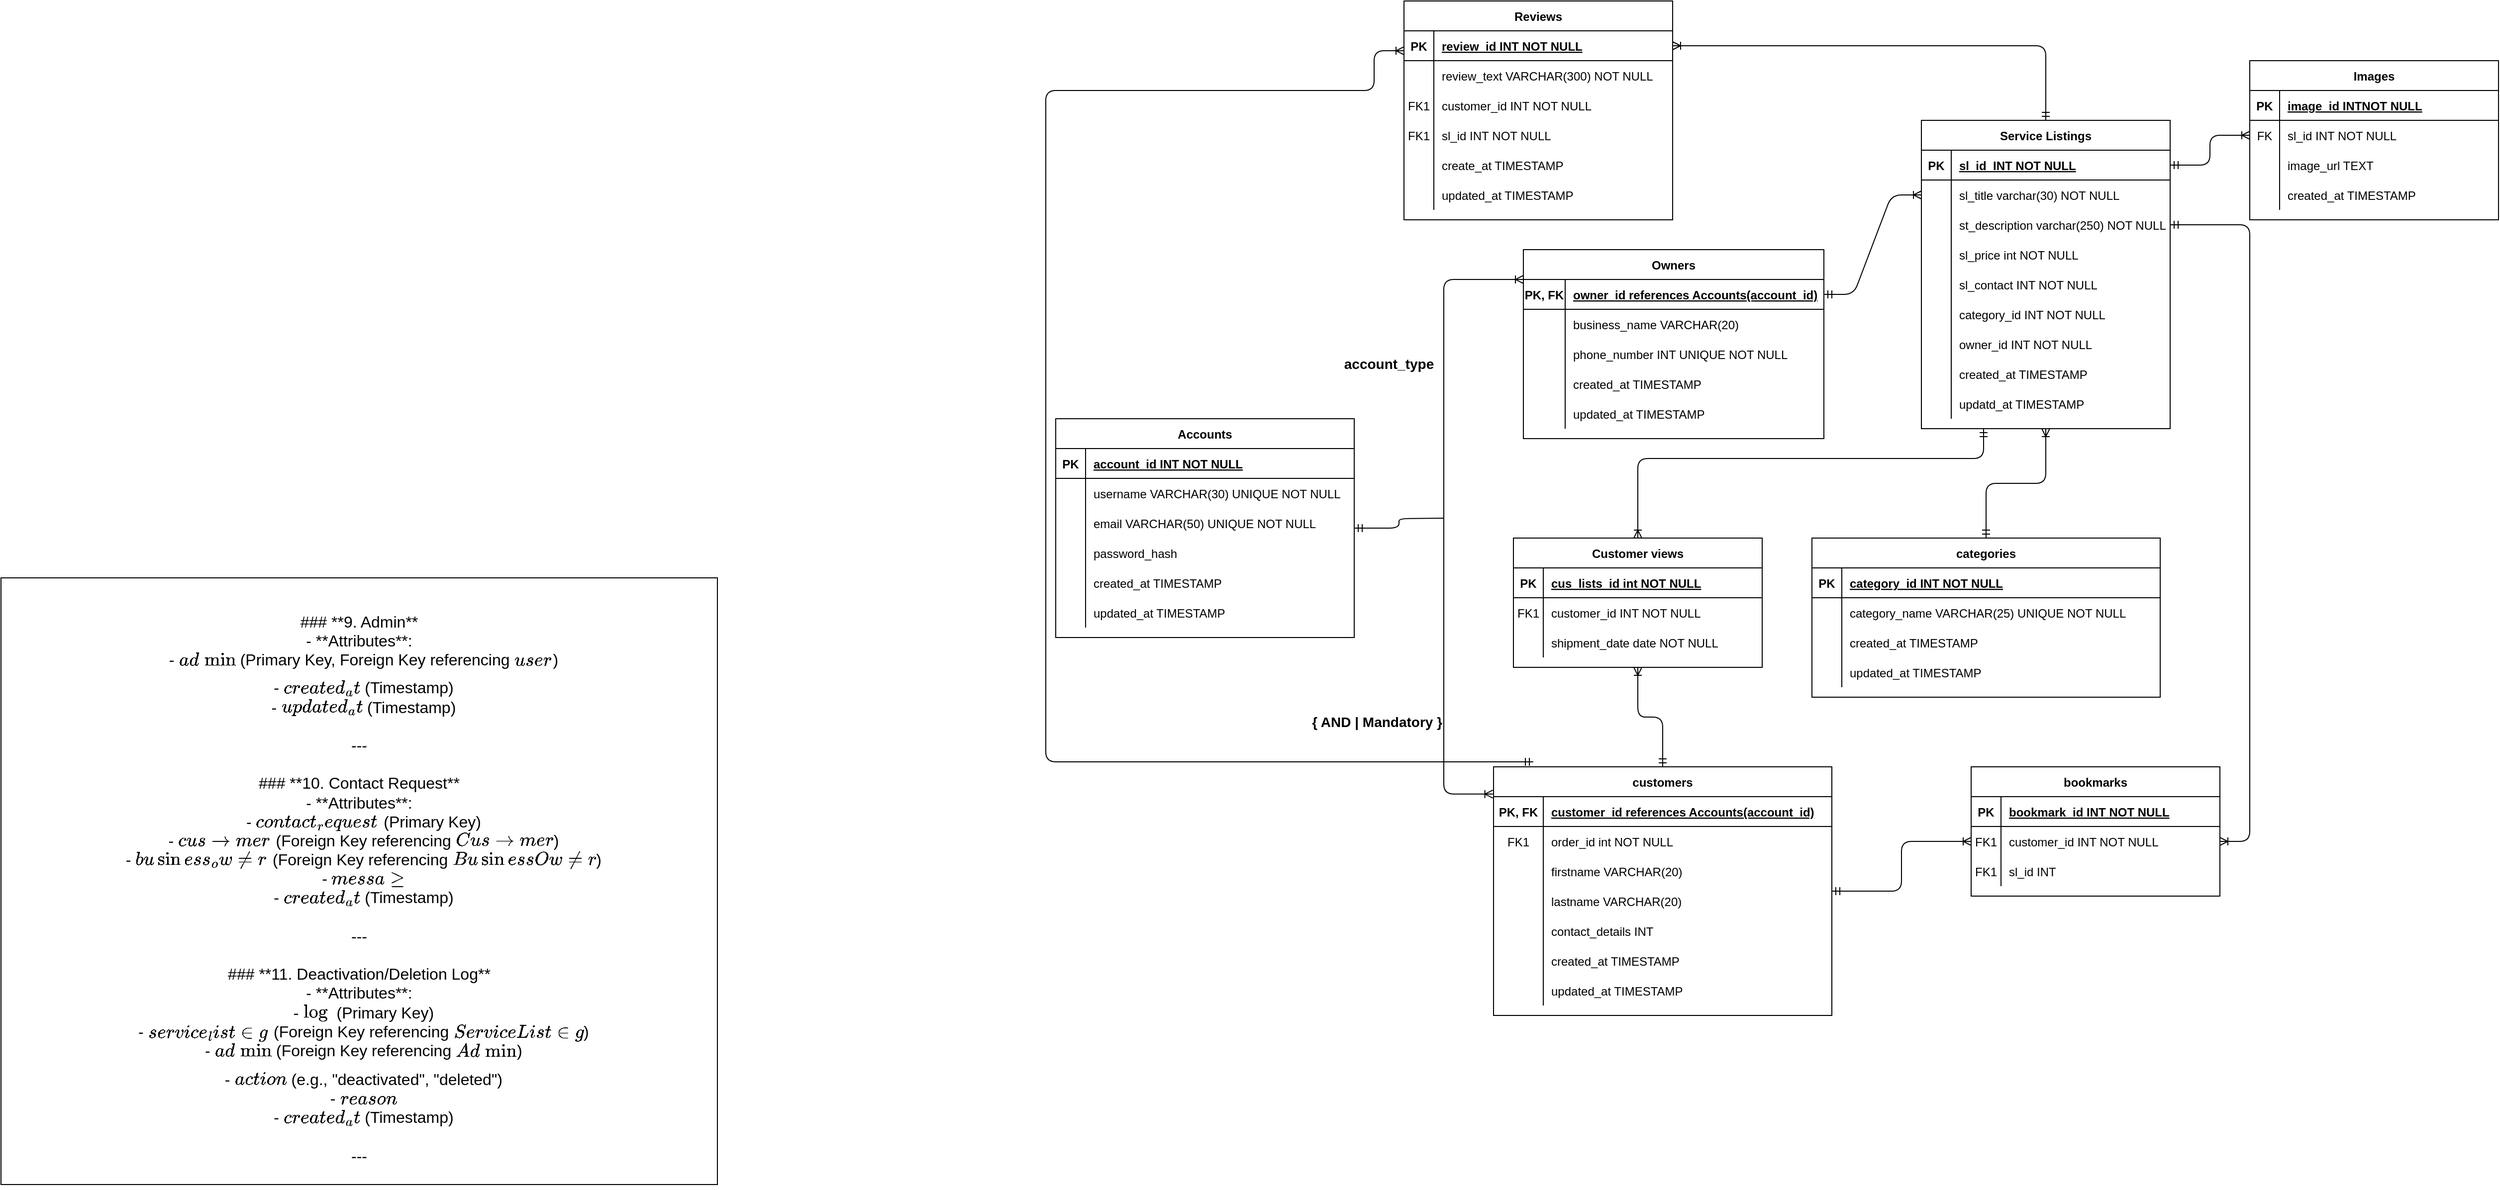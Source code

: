 <mxfile version="26.0.11">
  <diagram id="R2lEEEUBdFMjLlhIrx00" name="Page-1">
    <mxGraphModel dx="4698" dy="1342" grid="1" gridSize="10" guides="1" tooltips="1" connect="1" arrows="1" fold="1" page="1" pageScale="1" pageWidth="1654" pageHeight="1169" math="0" shadow="0" extFonts="Permanent Marker^https://fonts.googleapis.com/css?family=Permanent+Marker">
      <root>
        <mxCell id="0" />
        <mxCell id="1" parent="0" />
        <mxCell id="C-vyLk0tnHw3VtMMgP7b-1" value="" style="edgeStyle=entityRelationEdgeStyle;endArrow=ERoneToMany;startArrow=ERmandOne;endFill=0;startFill=0;" parent="1" source="C-vyLk0tnHw3VtMMgP7b-24" target="C-vyLk0tnHw3VtMMgP7b-6" edge="1">
          <mxGeometry width="100" height="100" relative="1" as="geometry">
            <mxPoint x="890" y="970" as="sourcePoint" />
            <mxPoint x="990" y="870" as="targetPoint" />
          </mxGeometry>
        </mxCell>
        <mxCell id="C-vyLk0tnHw3VtMMgP7b-12" value="" style="edgeStyle=entityRelationEdgeStyle;endArrow=ERoneToMany;startArrow=ERmandOne;endFill=0;startFill=0;exitX=1;exitY=0.5;exitDx=0;exitDy=0;" parent="1" source="C-vyLk0tnHw3VtMMgP7b-9" target="C-vyLk0tnHw3VtMMgP7b-17" edge="1">
          <mxGeometry width="100" height="100" relative="1" as="geometry">
            <mxPoint x="950" y="430" as="sourcePoint" />
            <mxPoint x="1010" y="455" as="targetPoint" />
            <Array as="points">
              <mxPoint x="1300" y="570" />
            </Array>
          </mxGeometry>
        </mxCell>
        <mxCell id="C-vyLk0tnHw3VtMMgP7b-2" value="Service Listings" style="shape=table;startSize=30;container=1;collapsible=1;childLayout=tableLayout;fixedRows=1;rowLines=0;fontStyle=1;align=center;resizeLast=1;" parent="1" vertex="1">
          <mxGeometry x="1000" y="200" width="250" height="310" as="geometry" />
        </mxCell>
        <mxCell id="C-vyLk0tnHw3VtMMgP7b-3" value="" style="shape=partialRectangle;collapsible=0;dropTarget=0;pointerEvents=0;fillColor=none;points=[[0,0.5],[1,0.5]];portConstraint=eastwest;top=0;left=0;right=0;bottom=1;" parent="C-vyLk0tnHw3VtMMgP7b-2" vertex="1">
          <mxGeometry y="30" width="250" height="30" as="geometry" />
        </mxCell>
        <mxCell id="C-vyLk0tnHw3VtMMgP7b-4" value="PK" style="shape=partialRectangle;overflow=hidden;connectable=0;fillColor=none;top=0;left=0;bottom=0;right=0;fontStyle=1;" parent="C-vyLk0tnHw3VtMMgP7b-3" vertex="1">
          <mxGeometry width="30" height="30" as="geometry">
            <mxRectangle width="30" height="30" as="alternateBounds" />
          </mxGeometry>
        </mxCell>
        <mxCell id="C-vyLk0tnHw3VtMMgP7b-5" value="sl_id  INT NOT NULL" style="shape=partialRectangle;overflow=hidden;connectable=0;fillColor=none;top=0;left=0;bottom=0;right=0;align=left;spacingLeft=6;fontStyle=5;" parent="C-vyLk0tnHw3VtMMgP7b-3" vertex="1">
          <mxGeometry x="30" width="220" height="30" as="geometry">
            <mxRectangle width="220" height="30" as="alternateBounds" />
          </mxGeometry>
        </mxCell>
        <mxCell id="C-vyLk0tnHw3VtMMgP7b-6" value="" style="shape=partialRectangle;collapsible=0;dropTarget=0;pointerEvents=0;fillColor=none;points=[[0,0.5],[1,0.5]];portConstraint=eastwest;top=0;left=0;right=0;bottom=0;" parent="C-vyLk0tnHw3VtMMgP7b-2" vertex="1">
          <mxGeometry y="60" width="250" height="30" as="geometry" />
        </mxCell>
        <mxCell id="C-vyLk0tnHw3VtMMgP7b-7" value="" style="shape=partialRectangle;overflow=hidden;connectable=0;fillColor=none;top=0;left=0;bottom=0;right=0;" parent="C-vyLk0tnHw3VtMMgP7b-6" vertex="1">
          <mxGeometry width="30" height="30" as="geometry">
            <mxRectangle width="30" height="30" as="alternateBounds" />
          </mxGeometry>
        </mxCell>
        <mxCell id="C-vyLk0tnHw3VtMMgP7b-8" value="sl_title varchar(30) NOT NULL" style="shape=partialRectangle;overflow=hidden;connectable=0;fillColor=none;top=0;left=0;bottom=0;right=0;align=left;spacingLeft=6;" parent="C-vyLk0tnHw3VtMMgP7b-6" vertex="1">
          <mxGeometry x="30" width="220" height="30" as="geometry">
            <mxRectangle width="220" height="30" as="alternateBounds" />
          </mxGeometry>
        </mxCell>
        <mxCell id="C-vyLk0tnHw3VtMMgP7b-9" value="" style="shape=partialRectangle;collapsible=0;dropTarget=0;pointerEvents=0;fillColor=none;points=[[0,0.5],[1,0.5]];portConstraint=eastwest;top=0;left=0;right=0;bottom=0;" parent="C-vyLk0tnHw3VtMMgP7b-2" vertex="1">
          <mxGeometry y="90" width="250" height="30" as="geometry" />
        </mxCell>
        <mxCell id="C-vyLk0tnHw3VtMMgP7b-10" value="" style="shape=partialRectangle;overflow=hidden;connectable=0;fillColor=none;top=0;left=0;bottom=0;right=0;" parent="C-vyLk0tnHw3VtMMgP7b-9" vertex="1">
          <mxGeometry width="30" height="30" as="geometry">
            <mxRectangle width="30" height="30" as="alternateBounds" />
          </mxGeometry>
        </mxCell>
        <mxCell id="C-vyLk0tnHw3VtMMgP7b-11" value="st_description varchar(250) NOT NULL" style="shape=partialRectangle;overflow=hidden;connectable=0;fillColor=none;top=0;left=0;bottom=0;right=0;align=left;spacingLeft=6;" parent="C-vyLk0tnHw3VtMMgP7b-9" vertex="1">
          <mxGeometry x="30" width="220" height="30" as="geometry">
            <mxRectangle width="220" height="30" as="alternateBounds" />
          </mxGeometry>
        </mxCell>
        <mxCell id="cY6JAFFh1OZwtQ5xmNDI-59" value="" style="shape=partialRectangle;collapsible=0;dropTarget=0;pointerEvents=0;fillColor=none;points=[[0,0.5],[1,0.5]];portConstraint=eastwest;top=0;left=0;right=0;bottom=0;" parent="C-vyLk0tnHw3VtMMgP7b-2" vertex="1">
          <mxGeometry y="120" width="250" height="30" as="geometry" />
        </mxCell>
        <mxCell id="cY6JAFFh1OZwtQ5xmNDI-60" value="" style="shape=partialRectangle;overflow=hidden;connectable=0;fillColor=none;top=0;left=0;bottom=0;right=0;" parent="cY6JAFFh1OZwtQ5xmNDI-59" vertex="1">
          <mxGeometry width="30" height="30" as="geometry">
            <mxRectangle width="30" height="30" as="alternateBounds" />
          </mxGeometry>
        </mxCell>
        <mxCell id="cY6JAFFh1OZwtQ5xmNDI-61" value="sl_price int NOT NULL" style="shape=partialRectangle;overflow=hidden;connectable=0;fillColor=none;top=0;left=0;bottom=0;right=0;align=left;spacingLeft=6;" parent="cY6JAFFh1OZwtQ5xmNDI-59" vertex="1">
          <mxGeometry x="30" width="220" height="30" as="geometry">
            <mxRectangle width="220" height="30" as="alternateBounds" />
          </mxGeometry>
        </mxCell>
        <mxCell id="cY6JAFFh1OZwtQ5xmNDI-62" value="" style="shape=partialRectangle;collapsible=0;dropTarget=0;pointerEvents=0;fillColor=none;points=[[0,0.5],[1,0.5]];portConstraint=eastwest;top=0;left=0;right=0;bottom=0;" parent="C-vyLk0tnHw3VtMMgP7b-2" vertex="1">
          <mxGeometry y="150" width="250" height="30" as="geometry" />
        </mxCell>
        <mxCell id="cY6JAFFh1OZwtQ5xmNDI-63" value="" style="shape=partialRectangle;overflow=hidden;connectable=0;fillColor=none;top=0;left=0;bottom=0;right=0;" parent="cY6JAFFh1OZwtQ5xmNDI-62" vertex="1">
          <mxGeometry width="30" height="30" as="geometry">
            <mxRectangle width="30" height="30" as="alternateBounds" />
          </mxGeometry>
        </mxCell>
        <mxCell id="cY6JAFFh1OZwtQ5xmNDI-64" value="sl_contact INT NOT NULL" style="shape=partialRectangle;overflow=hidden;connectable=0;fillColor=none;top=0;left=0;bottom=0;right=0;align=left;spacingLeft=6;" parent="cY6JAFFh1OZwtQ5xmNDI-62" vertex="1">
          <mxGeometry x="30" width="220" height="30" as="geometry">
            <mxRectangle width="220" height="30" as="alternateBounds" />
          </mxGeometry>
        </mxCell>
        <mxCell id="cY6JAFFh1OZwtQ5xmNDI-65" value="" style="shape=partialRectangle;collapsible=0;dropTarget=0;pointerEvents=0;fillColor=none;points=[[0,0.5],[1,0.5]];portConstraint=eastwest;top=0;left=0;right=0;bottom=0;" parent="C-vyLk0tnHw3VtMMgP7b-2" vertex="1">
          <mxGeometry y="180" width="250" height="30" as="geometry" />
        </mxCell>
        <mxCell id="cY6JAFFh1OZwtQ5xmNDI-66" value="" style="shape=partialRectangle;overflow=hidden;connectable=0;fillColor=none;top=0;left=0;bottom=0;right=0;" parent="cY6JAFFh1OZwtQ5xmNDI-65" vertex="1">
          <mxGeometry width="30" height="30" as="geometry">
            <mxRectangle width="30" height="30" as="alternateBounds" />
          </mxGeometry>
        </mxCell>
        <mxCell id="cY6JAFFh1OZwtQ5xmNDI-67" value="category_id INT NOT NULL" style="shape=partialRectangle;overflow=hidden;connectable=0;fillColor=none;top=0;left=0;bottom=0;right=0;align=left;spacingLeft=6;" parent="cY6JAFFh1OZwtQ5xmNDI-65" vertex="1">
          <mxGeometry x="30" width="220" height="30" as="geometry">
            <mxRectangle width="220" height="30" as="alternateBounds" />
          </mxGeometry>
        </mxCell>
        <mxCell id="cY6JAFFh1OZwtQ5xmNDI-68" value="" style="shape=partialRectangle;collapsible=0;dropTarget=0;pointerEvents=0;fillColor=none;points=[[0,0.5],[1,0.5]];portConstraint=eastwest;top=0;left=0;right=0;bottom=0;" parent="C-vyLk0tnHw3VtMMgP7b-2" vertex="1">
          <mxGeometry y="210" width="250" height="30" as="geometry" />
        </mxCell>
        <mxCell id="cY6JAFFh1OZwtQ5xmNDI-69" value="" style="shape=partialRectangle;overflow=hidden;connectable=0;fillColor=none;top=0;left=0;bottom=0;right=0;" parent="cY6JAFFh1OZwtQ5xmNDI-68" vertex="1">
          <mxGeometry width="30" height="30" as="geometry">
            <mxRectangle width="30" height="30" as="alternateBounds" />
          </mxGeometry>
        </mxCell>
        <mxCell id="cY6JAFFh1OZwtQ5xmNDI-70" value="owner_id INT NOT NULL" style="shape=partialRectangle;overflow=hidden;connectable=0;fillColor=none;top=0;left=0;bottom=0;right=0;align=left;spacingLeft=6;" parent="cY6JAFFh1OZwtQ5xmNDI-68" vertex="1">
          <mxGeometry x="30" width="220" height="30" as="geometry">
            <mxRectangle width="220" height="30" as="alternateBounds" />
          </mxGeometry>
        </mxCell>
        <mxCell id="o1EKWmk3l3yBnLYsh1ED-29" value="" style="shape=partialRectangle;collapsible=0;dropTarget=0;pointerEvents=0;fillColor=none;points=[[0,0.5],[1,0.5]];portConstraint=eastwest;top=0;left=0;right=0;bottom=0;" vertex="1" parent="C-vyLk0tnHw3VtMMgP7b-2">
          <mxGeometry y="240" width="250" height="30" as="geometry" />
        </mxCell>
        <mxCell id="o1EKWmk3l3yBnLYsh1ED-30" value="" style="shape=partialRectangle;overflow=hidden;connectable=0;fillColor=none;top=0;left=0;bottom=0;right=0;" vertex="1" parent="o1EKWmk3l3yBnLYsh1ED-29">
          <mxGeometry width="30" height="30" as="geometry">
            <mxRectangle width="30" height="30" as="alternateBounds" />
          </mxGeometry>
        </mxCell>
        <mxCell id="o1EKWmk3l3yBnLYsh1ED-31" value="created_at TIMESTAMP" style="shape=partialRectangle;overflow=hidden;connectable=0;fillColor=none;top=0;left=0;bottom=0;right=0;align=left;spacingLeft=6;" vertex="1" parent="o1EKWmk3l3yBnLYsh1ED-29">
          <mxGeometry x="30" width="220" height="30" as="geometry">
            <mxRectangle width="220" height="30" as="alternateBounds" />
          </mxGeometry>
        </mxCell>
        <mxCell id="o1EKWmk3l3yBnLYsh1ED-32" value="" style="shape=partialRectangle;collapsible=0;dropTarget=0;pointerEvents=0;fillColor=none;points=[[0,0.5],[1,0.5]];portConstraint=eastwest;top=0;left=0;right=0;bottom=0;" vertex="1" parent="C-vyLk0tnHw3VtMMgP7b-2">
          <mxGeometry y="270" width="250" height="30" as="geometry" />
        </mxCell>
        <mxCell id="o1EKWmk3l3yBnLYsh1ED-33" value="" style="shape=partialRectangle;overflow=hidden;connectable=0;fillColor=none;top=0;left=0;bottom=0;right=0;" vertex="1" parent="o1EKWmk3l3yBnLYsh1ED-32">
          <mxGeometry width="30" height="30" as="geometry">
            <mxRectangle width="30" height="30" as="alternateBounds" />
          </mxGeometry>
        </mxCell>
        <mxCell id="o1EKWmk3l3yBnLYsh1ED-34" value="updatd_at TIMESTAMP" style="shape=partialRectangle;overflow=hidden;connectable=0;fillColor=none;top=0;left=0;bottom=0;right=0;align=left;spacingLeft=6;" vertex="1" parent="o1EKWmk3l3yBnLYsh1ED-32">
          <mxGeometry x="30" width="220" height="30" as="geometry">
            <mxRectangle width="220" height="30" as="alternateBounds" />
          </mxGeometry>
        </mxCell>
        <mxCell id="C-vyLk0tnHw3VtMMgP7b-13" value="bookmarks" style="shape=table;startSize=30;container=1;collapsible=1;childLayout=tableLayout;fixedRows=1;rowLines=0;fontStyle=1;align=center;resizeLast=1;" parent="1" vertex="1">
          <mxGeometry x="1050" y="850" width="250" height="130" as="geometry" />
        </mxCell>
        <mxCell id="C-vyLk0tnHw3VtMMgP7b-14" value="" style="shape=partialRectangle;collapsible=0;dropTarget=0;pointerEvents=0;fillColor=none;points=[[0,0.5],[1,0.5]];portConstraint=eastwest;top=0;left=0;right=0;bottom=1;" parent="C-vyLk0tnHw3VtMMgP7b-13" vertex="1">
          <mxGeometry y="30" width="250" height="30" as="geometry" />
        </mxCell>
        <mxCell id="C-vyLk0tnHw3VtMMgP7b-15" value="PK" style="shape=partialRectangle;overflow=hidden;connectable=0;fillColor=none;top=0;left=0;bottom=0;right=0;fontStyle=1;" parent="C-vyLk0tnHw3VtMMgP7b-14" vertex="1">
          <mxGeometry width="30" height="30" as="geometry">
            <mxRectangle width="30" height="30" as="alternateBounds" />
          </mxGeometry>
        </mxCell>
        <mxCell id="C-vyLk0tnHw3VtMMgP7b-16" value="bookmark_id INT NOT NULL" style="shape=partialRectangle;overflow=hidden;connectable=0;fillColor=none;top=0;left=0;bottom=0;right=0;align=left;spacingLeft=6;fontStyle=5;" parent="C-vyLk0tnHw3VtMMgP7b-14" vertex="1">
          <mxGeometry x="30" width="220" height="30" as="geometry">
            <mxRectangle width="220" height="30" as="alternateBounds" />
          </mxGeometry>
        </mxCell>
        <mxCell id="C-vyLk0tnHw3VtMMgP7b-17" value="" style="shape=partialRectangle;collapsible=0;dropTarget=0;pointerEvents=0;fillColor=none;points=[[0,0.5],[1,0.5]];portConstraint=eastwest;top=0;left=0;right=0;bottom=0;" parent="C-vyLk0tnHw3VtMMgP7b-13" vertex="1">
          <mxGeometry y="60" width="250" height="30" as="geometry" />
        </mxCell>
        <mxCell id="C-vyLk0tnHw3VtMMgP7b-18" value="FK1" style="shape=partialRectangle;overflow=hidden;connectable=0;fillColor=none;top=0;left=0;bottom=0;right=0;" parent="C-vyLk0tnHw3VtMMgP7b-17" vertex="1">
          <mxGeometry width="30" height="30" as="geometry">
            <mxRectangle width="30" height="30" as="alternateBounds" />
          </mxGeometry>
        </mxCell>
        <mxCell id="C-vyLk0tnHw3VtMMgP7b-19" value="customer_id INT NOT NULL" style="shape=partialRectangle;overflow=hidden;connectable=0;fillColor=none;top=0;left=0;bottom=0;right=0;align=left;spacingLeft=6;" parent="C-vyLk0tnHw3VtMMgP7b-17" vertex="1">
          <mxGeometry x="30" width="220" height="30" as="geometry">
            <mxRectangle width="220" height="30" as="alternateBounds" />
          </mxGeometry>
        </mxCell>
        <mxCell id="o1EKWmk3l3yBnLYsh1ED-65" value="" style="shape=partialRectangle;collapsible=0;dropTarget=0;pointerEvents=0;fillColor=none;points=[[0,0.5],[1,0.5]];portConstraint=eastwest;top=0;left=0;right=0;bottom=0;" vertex="1" parent="C-vyLk0tnHw3VtMMgP7b-13">
          <mxGeometry y="90" width="250" height="30" as="geometry" />
        </mxCell>
        <mxCell id="o1EKWmk3l3yBnLYsh1ED-66" value="FK1" style="shape=partialRectangle;overflow=hidden;connectable=0;fillColor=none;top=0;left=0;bottom=0;right=0;" vertex="1" parent="o1EKWmk3l3yBnLYsh1ED-65">
          <mxGeometry width="30" height="30" as="geometry">
            <mxRectangle width="30" height="30" as="alternateBounds" />
          </mxGeometry>
        </mxCell>
        <mxCell id="o1EKWmk3l3yBnLYsh1ED-67" value="sl_id INT " style="shape=partialRectangle;overflow=hidden;connectable=0;fillColor=none;top=0;left=0;bottom=0;right=0;align=left;spacingLeft=6;" vertex="1" parent="o1EKWmk3l3yBnLYsh1ED-65">
          <mxGeometry x="30" width="220" height="30" as="geometry">
            <mxRectangle width="220" height="30" as="alternateBounds" />
          </mxGeometry>
        </mxCell>
        <mxCell id="C-vyLk0tnHw3VtMMgP7b-23" value="Owners" style="shape=table;startSize=30;container=1;collapsible=1;childLayout=tableLayout;fixedRows=1;rowLines=0;fontStyle=1;align=center;resizeLast=1;" parent="1" vertex="1">
          <mxGeometry x="600" y="330" width="302" height="190" as="geometry" />
        </mxCell>
        <mxCell id="C-vyLk0tnHw3VtMMgP7b-24" value="" style="shape=partialRectangle;collapsible=0;dropTarget=0;pointerEvents=0;fillColor=none;points=[[0,0.5],[1,0.5]];portConstraint=eastwest;top=0;left=0;right=0;bottom=1;" parent="C-vyLk0tnHw3VtMMgP7b-23" vertex="1">
          <mxGeometry y="30" width="302" height="30" as="geometry" />
        </mxCell>
        <mxCell id="C-vyLk0tnHw3VtMMgP7b-25" value="PK, FK" style="shape=partialRectangle;overflow=hidden;connectable=0;fillColor=none;top=0;left=0;bottom=0;right=0;fontStyle=1;" parent="C-vyLk0tnHw3VtMMgP7b-24" vertex="1">
          <mxGeometry width="42" height="30" as="geometry">
            <mxRectangle width="42" height="30" as="alternateBounds" />
          </mxGeometry>
        </mxCell>
        <mxCell id="C-vyLk0tnHw3VtMMgP7b-26" value="owner_id references Accounts(account_id)" style="shape=partialRectangle;overflow=hidden;connectable=0;fillColor=none;top=0;left=0;bottom=0;right=0;align=left;spacingLeft=6;fontStyle=5;" parent="C-vyLk0tnHw3VtMMgP7b-24" vertex="1">
          <mxGeometry x="42" width="260" height="30" as="geometry">
            <mxRectangle width="260" height="30" as="alternateBounds" />
          </mxGeometry>
        </mxCell>
        <mxCell id="o1EKWmk3l3yBnLYsh1ED-6" value="" style="shape=partialRectangle;collapsible=0;dropTarget=0;pointerEvents=0;fillColor=none;points=[[0,0.5],[1,0.5]];portConstraint=eastwest;top=0;left=0;right=0;bottom=0;" vertex="1" parent="C-vyLk0tnHw3VtMMgP7b-23">
          <mxGeometry y="60" width="302" height="30" as="geometry" />
        </mxCell>
        <mxCell id="o1EKWmk3l3yBnLYsh1ED-7" value="" style="shape=partialRectangle;overflow=hidden;connectable=0;fillColor=none;top=0;left=0;bottom=0;right=0;" vertex="1" parent="o1EKWmk3l3yBnLYsh1ED-6">
          <mxGeometry width="42" height="30" as="geometry">
            <mxRectangle width="42" height="30" as="alternateBounds" />
          </mxGeometry>
        </mxCell>
        <mxCell id="o1EKWmk3l3yBnLYsh1ED-8" value="business_name VARCHAR(20)" style="shape=partialRectangle;overflow=hidden;connectable=0;fillColor=none;top=0;left=0;bottom=0;right=0;align=left;spacingLeft=6;" vertex="1" parent="o1EKWmk3l3yBnLYsh1ED-6">
          <mxGeometry x="42" width="260" height="30" as="geometry">
            <mxRectangle width="260" height="30" as="alternateBounds" />
          </mxGeometry>
        </mxCell>
        <mxCell id="o1EKWmk3l3yBnLYsh1ED-9" value="" style="shape=partialRectangle;collapsible=0;dropTarget=0;pointerEvents=0;fillColor=none;points=[[0,0.5],[1,0.5]];portConstraint=eastwest;top=0;left=0;right=0;bottom=0;" vertex="1" parent="C-vyLk0tnHw3VtMMgP7b-23">
          <mxGeometry y="90" width="302" height="30" as="geometry" />
        </mxCell>
        <mxCell id="o1EKWmk3l3yBnLYsh1ED-10" value="" style="shape=partialRectangle;overflow=hidden;connectable=0;fillColor=none;top=0;left=0;bottom=0;right=0;" vertex="1" parent="o1EKWmk3l3yBnLYsh1ED-9">
          <mxGeometry width="42" height="30" as="geometry">
            <mxRectangle width="42" height="30" as="alternateBounds" />
          </mxGeometry>
        </mxCell>
        <mxCell id="o1EKWmk3l3yBnLYsh1ED-11" value="phone_number INT UNIQUE NOT NULL " style="shape=partialRectangle;overflow=hidden;connectable=0;fillColor=none;top=0;left=0;bottom=0;right=0;align=left;spacingLeft=6;" vertex="1" parent="o1EKWmk3l3yBnLYsh1ED-9">
          <mxGeometry x="42" width="260" height="30" as="geometry">
            <mxRectangle width="260" height="30" as="alternateBounds" />
          </mxGeometry>
        </mxCell>
        <mxCell id="o1EKWmk3l3yBnLYsh1ED-23" value="" style="shape=partialRectangle;collapsible=0;dropTarget=0;pointerEvents=0;fillColor=none;points=[[0,0.5],[1,0.5]];portConstraint=eastwest;top=0;left=0;right=0;bottom=0;" vertex="1" parent="C-vyLk0tnHw3VtMMgP7b-23">
          <mxGeometry y="120" width="302" height="30" as="geometry" />
        </mxCell>
        <mxCell id="o1EKWmk3l3yBnLYsh1ED-24" value="" style="shape=partialRectangle;overflow=hidden;connectable=0;fillColor=none;top=0;left=0;bottom=0;right=0;" vertex="1" parent="o1EKWmk3l3yBnLYsh1ED-23">
          <mxGeometry width="42" height="30" as="geometry">
            <mxRectangle width="42" height="30" as="alternateBounds" />
          </mxGeometry>
        </mxCell>
        <mxCell id="o1EKWmk3l3yBnLYsh1ED-25" value="created_at TIMESTAMP" style="shape=partialRectangle;overflow=hidden;connectable=0;fillColor=none;top=0;left=0;bottom=0;right=0;align=left;spacingLeft=6;" vertex="1" parent="o1EKWmk3l3yBnLYsh1ED-23">
          <mxGeometry x="42" width="260" height="30" as="geometry">
            <mxRectangle width="260" height="30" as="alternateBounds" />
          </mxGeometry>
        </mxCell>
        <mxCell id="o1EKWmk3l3yBnLYsh1ED-26" value="" style="shape=partialRectangle;collapsible=0;dropTarget=0;pointerEvents=0;fillColor=none;points=[[0,0.5],[1,0.5]];portConstraint=eastwest;top=0;left=0;right=0;bottom=0;" vertex="1" parent="C-vyLk0tnHw3VtMMgP7b-23">
          <mxGeometry y="150" width="302" height="30" as="geometry" />
        </mxCell>
        <mxCell id="o1EKWmk3l3yBnLYsh1ED-27" value="" style="shape=partialRectangle;overflow=hidden;connectable=0;fillColor=none;top=0;left=0;bottom=0;right=0;" vertex="1" parent="o1EKWmk3l3yBnLYsh1ED-26">
          <mxGeometry width="42" height="30" as="geometry">
            <mxRectangle width="42" height="30" as="alternateBounds" />
          </mxGeometry>
        </mxCell>
        <mxCell id="o1EKWmk3l3yBnLYsh1ED-28" value="updated_at TIMESTAMP" style="shape=partialRectangle;overflow=hidden;connectable=0;fillColor=none;top=0;left=0;bottom=0;right=0;align=left;spacingLeft=6;" vertex="1" parent="o1EKWmk3l3yBnLYsh1ED-26">
          <mxGeometry x="42" width="260" height="30" as="geometry">
            <mxRectangle width="260" height="30" as="alternateBounds" />
          </mxGeometry>
        </mxCell>
        <mxCell id="cY6JAFFh1OZwtQ5xmNDI-1" value="Images" style="shape=table;startSize=30;container=1;collapsible=1;childLayout=tableLayout;fixedRows=1;rowLines=0;fontStyle=1;align=center;resizeLast=1;" parent="1" vertex="1">
          <mxGeometry x="1330" y="140" width="250" height="160" as="geometry" />
        </mxCell>
        <mxCell id="cY6JAFFh1OZwtQ5xmNDI-2" value="" style="shape=partialRectangle;collapsible=0;dropTarget=0;pointerEvents=0;fillColor=none;points=[[0,0.5],[1,0.5]];portConstraint=eastwest;top=0;left=0;right=0;bottom=1;" parent="cY6JAFFh1OZwtQ5xmNDI-1" vertex="1">
          <mxGeometry y="30" width="250" height="30" as="geometry" />
        </mxCell>
        <mxCell id="cY6JAFFh1OZwtQ5xmNDI-3" value="PK" style="shape=partialRectangle;overflow=hidden;connectable=0;fillColor=none;top=0;left=0;bottom=0;right=0;fontStyle=1;" parent="cY6JAFFh1OZwtQ5xmNDI-2" vertex="1">
          <mxGeometry width="30" height="30" as="geometry">
            <mxRectangle width="30" height="30" as="alternateBounds" />
          </mxGeometry>
        </mxCell>
        <mxCell id="cY6JAFFh1OZwtQ5xmNDI-4" value="image_id INTNOT NULL " style="shape=partialRectangle;overflow=hidden;connectable=0;fillColor=none;top=0;left=0;bottom=0;right=0;align=left;spacingLeft=6;fontStyle=5;" parent="cY6JAFFh1OZwtQ5xmNDI-2" vertex="1">
          <mxGeometry x="30" width="220" height="30" as="geometry">
            <mxRectangle width="220" height="30" as="alternateBounds" />
          </mxGeometry>
        </mxCell>
        <mxCell id="cY6JAFFh1OZwtQ5xmNDI-5" value="" style="shape=partialRectangle;collapsible=0;dropTarget=0;pointerEvents=0;fillColor=none;points=[[0,0.5],[1,0.5]];portConstraint=eastwest;top=0;left=0;right=0;bottom=0;" parent="cY6JAFFh1OZwtQ5xmNDI-1" vertex="1">
          <mxGeometry y="60" width="250" height="30" as="geometry" />
        </mxCell>
        <mxCell id="cY6JAFFh1OZwtQ5xmNDI-6" value="FK" style="shape=partialRectangle;overflow=hidden;connectable=0;fillColor=none;top=0;left=0;bottom=0;right=0;" parent="cY6JAFFh1OZwtQ5xmNDI-5" vertex="1">
          <mxGeometry width="30" height="30" as="geometry">
            <mxRectangle width="30" height="30" as="alternateBounds" />
          </mxGeometry>
        </mxCell>
        <mxCell id="cY6JAFFh1OZwtQ5xmNDI-7" value="sl_id INT NOT NULL" style="shape=partialRectangle;overflow=hidden;connectable=0;fillColor=none;top=0;left=0;bottom=0;right=0;align=left;spacingLeft=6;" parent="cY6JAFFh1OZwtQ5xmNDI-5" vertex="1">
          <mxGeometry x="30" width="220" height="30" as="geometry">
            <mxRectangle width="220" height="30" as="alternateBounds" />
          </mxGeometry>
        </mxCell>
        <mxCell id="cY6JAFFh1OZwtQ5xmNDI-8" value="" style="shape=partialRectangle;collapsible=0;dropTarget=0;pointerEvents=0;fillColor=none;points=[[0,0.5],[1,0.5]];portConstraint=eastwest;top=0;left=0;right=0;bottom=0;" parent="cY6JAFFh1OZwtQ5xmNDI-1" vertex="1">
          <mxGeometry y="90" width="250" height="30" as="geometry" />
        </mxCell>
        <mxCell id="cY6JAFFh1OZwtQ5xmNDI-9" value="" style="shape=partialRectangle;overflow=hidden;connectable=0;fillColor=none;top=0;left=0;bottom=0;right=0;" parent="cY6JAFFh1OZwtQ5xmNDI-8" vertex="1">
          <mxGeometry width="30" height="30" as="geometry">
            <mxRectangle width="30" height="30" as="alternateBounds" />
          </mxGeometry>
        </mxCell>
        <mxCell id="cY6JAFFh1OZwtQ5xmNDI-10" value="image_url TEXT" style="shape=partialRectangle;overflow=hidden;connectable=0;fillColor=none;top=0;left=0;bottom=0;right=0;align=left;spacingLeft=6;" parent="cY6JAFFh1OZwtQ5xmNDI-8" vertex="1">
          <mxGeometry x="30" width="220" height="30" as="geometry">
            <mxRectangle width="220" height="30" as="alternateBounds" />
          </mxGeometry>
        </mxCell>
        <mxCell id="o1EKWmk3l3yBnLYsh1ED-41" value="" style="shape=partialRectangle;collapsible=0;dropTarget=0;pointerEvents=0;fillColor=none;points=[[0,0.5],[1,0.5]];portConstraint=eastwest;top=0;left=0;right=0;bottom=0;" vertex="1" parent="cY6JAFFh1OZwtQ5xmNDI-1">
          <mxGeometry y="120" width="250" height="30" as="geometry" />
        </mxCell>
        <mxCell id="o1EKWmk3l3yBnLYsh1ED-42" value="" style="shape=partialRectangle;overflow=hidden;connectable=0;fillColor=none;top=0;left=0;bottom=0;right=0;" vertex="1" parent="o1EKWmk3l3yBnLYsh1ED-41">
          <mxGeometry width="30" height="30" as="geometry">
            <mxRectangle width="30" height="30" as="alternateBounds" />
          </mxGeometry>
        </mxCell>
        <mxCell id="o1EKWmk3l3yBnLYsh1ED-43" value="created_at TIMESTAMP" style="shape=partialRectangle;overflow=hidden;connectable=0;fillColor=none;top=0;left=0;bottom=0;right=0;align=left;spacingLeft=6;" vertex="1" parent="o1EKWmk3l3yBnLYsh1ED-41">
          <mxGeometry x="30" width="220" height="30" as="geometry">
            <mxRectangle width="220" height="30" as="alternateBounds" />
          </mxGeometry>
        </mxCell>
        <mxCell id="cY6JAFFh1OZwtQ5xmNDI-11" style="edgeStyle=orthogonalEdgeStyle;rounded=1;orthogonalLoop=1;jettySize=auto;html=1;entryX=0;entryY=0.5;entryDx=0;entryDy=0;startArrow=ERmandOne;startFill=0;endArrow=ERoneToMany;endFill=0;curved=0;" parent="1" source="C-vyLk0tnHw3VtMMgP7b-3" target="cY6JAFFh1OZwtQ5xmNDI-5" edge="1">
          <mxGeometry relative="1" as="geometry" />
        </mxCell>
        <mxCell id="cY6JAFFh1OZwtQ5xmNDI-22" style="edgeStyle=orthogonalEdgeStyle;rounded=1;orthogonalLoop=1;jettySize=auto;html=1;entryX=0.5;entryY=1;entryDx=0;entryDy=0;endArrow=ERoneToMany;endFill=0;startArrow=ERmandOne;startFill=0;curved=0;" parent="1" source="cY6JAFFh1OZwtQ5xmNDI-12" target="C-vyLk0tnHw3VtMMgP7b-2" edge="1">
          <mxGeometry relative="1" as="geometry" />
        </mxCell>
        <mxCell id="cY6JAFFh1OZwtQ5xmNDI-12" value="categories" style="shape=table;startSize=30;container=1;collapsible=1;childLayout=tableLayout;fixedRows=1;rowLines=0;fontStyle=1;align=center;resizeLast=1;" parent="1" vertex="1">
          <mxGeometry x="890" y="620" width="350" height="160.0" as="geometry" />
        </mxCell>
        <mxCell id="cY6JAFFh1OZwtQ5xmNDI-13" value="" style="shape=partialRectangle;collapsible=0;dropTarget=0;pointerEvents=0;fillColor=none;points=[[0,0.5],[1,0.5]];portConstraint=eastwest;top=0;left=0;right=0;bottom=1;" parent="cY6JAFFh1OZwtQ5xmNDI-12" vertex="1">
          <mxGeometry y="30" width="350" height="30" as="geometry" />
        </mxCell>
        <mxCell id="cY6JAFFh1OZwtQ5xmNDI-14" value="PK" style="shape=partialRectangle;overflow=hidden;connectable=0;fillColor=none;top=0;left=0;bottom=0;right=0;fontStyle=1;" parent="cY6JAFFh1OZwtQ5xmNDI-13" vertex="1">
          <mxGeometry width="30" height="30" as="geometry">
            <mxRectangle width="30" height="30" as="alternateBounds" />
          </mxGeometry>
        </mxCell>
        <mxCell id="cY6JAFFh1OZwtQ5xmNDI-15" value="category_id INT NOT NULL " style="shape=partialRectangle;overflow=hidden;connectable=0;fillColor=none;top=0;left=0;bottom=0;right=0;align=left;spacingLeft=6;fontStyle=5;" parent="cY6JAFFh1OZwtQ5xmNDI-13" vertex="1">
          <mxGeometry x="30" width="320" height="30" as="geometry">
            <mxRectangle width="320" height="30" as="alternateBounds" />
          </mxGeometry>
        </mxCell>
        <mxCell id="cY6JAFFh1OZwtQ5xmNDI-16" value="" style="shape=partialRectangle;collapsible=0;dropTarget=0;pointerEvents=0;fillColor=none;points=[[0,0.5],[1,0.5]];portConstraint=eastwest;top=0;left=0;right=0;bottom=0;" parent="cY6JAFFh1OZwtQ5xmNDI-12" vertex="1">
          <mxGeometry y="60" width="350" height="30" as="geometry" />
        </mxCell>
        <mxCell id="cY6JAFFh1OZwtQ5xmNDI-17" value="" style="shape=partialRectangle;overflow=hidden;connectable=0;fillColor=none;top=0;left=0;bottom=0;right=0;" parent="cY6JAFFh1OZwtQ5xmNDI-16" vertex="1">
          <mxGeometry width="30" height="30" as="geometry">
            <mxRectangle width="30" height="30" as="alternateBounds" />
          </mxGeometry>
        </mxCell>
        <mxCell id="cY6JAFFh1OZwtQ5xmNDI-18" value="category_name VARCHAR(25) UNIQUE NOT NULL" style="shape=partialRectangle;overflow=hidden;connectable=0;fillColor=none;top=0;left=0;bottom=0;right=0;align=left;spacingLeft=6;" parent="cY6JAFFh1OZwtQ5xmNDI-16" vertex="1">
          <mxGeometry x="30" width="320" height="30" as="geometry">
            <mxRectangle width="320" height="30" as="alternateBounds" />
          </mxGeometry>
        </mxCell>
        <mxCell id="o1EKWmk3l3yBnLYsh1ED-35" value="" style="shape=partialRectangle;collapsible=0;dropTarget=0;pointerEvents=0;fillColor=none;points=[[0,0.5],[1,0.5]];portConstraint=eastwest;top=0;left=0;right=0;bottom=0;" vertex="1" parent="cY6JAFFh1OZwtQ5xmNDI-12">
          <mxGeometry y="90" width="350" height="30" as="geometry" />
        </mxCell>
        <mxCell id="o1EKWmk3l3yBnLYsh1ED-36" value="" style="shape=partialRectangle;overflow=hidden;connectable=0;fillColor=none;top=0;left=0;bottom=0;right=0;" vertex="1" parent="o1EKWmk3l3yBnLYsh1ED-35">
          <mxGeometry width="30" height="30" as="geometry">
            <mxRectangle width="30" height="30" as="alternateBounds" />
          </mxGeometry>
        </mxCell>
        <mxCell id="o1EKWmk3l3yBnLYsh1ED-37" value="created_at TIMESTAMP" style="shape=partialRectangle;overflow=hidden;connectable=0;fillColor=none;top=0;left=0;bottom=0;right=0;align=left;spacingLeft=6;" vertex="1" parent="o1EKWmk3l3yBnLYsh1ED-35">
          <mxGeometry x="30" width="320" height="30" as="geometry">
            <mxRectangle width="320" height="30" as="alternateBounds" />
          </mxGeometry>
        </mxCell>
        <mxCell id="o1EKWmk3l3yBnLYsh1ED-38" value="" style="shape=partialRectangle;collapsible=0;dropTarget=0;pointerEvents=0;fillColor=none;points=[[0,0.5],[1,0.5]];portConstraint=eastwest;top=0;left=0;right=0;bottom=0;" vertex="1" parent="cY6JAFFh1OZwtQ5xmNDI-12">
          <mxGeometry y="120" width="350" height="30" as="geometry" />
        </mxCell>
        <mxCell id="o1EKWmk3l3yBnLYsh1ED-39" value="" style="shape=partialRectangle;overflow=hidden;connectable=0;fillColor=none;top=0;left=0;bottom=0;right=0;" vertex="1" parent="o1EKWmk3l3yBnLYsh1ED-38">
          <mxGeometry width="30" height="30" as="geometry">
            <mxRectangle width="30" height="30" as="alternateBounds" />
          </mxGeometry>
        </mxCell>
        <mxCell id="o1EKWmk3l3yBnLYsh1ED-40" value="updated_at TIMESTAMP" style="shape=partialRectangle;overflow=hidden;connectable=0;fillColor=none;top=0;left=0;bottom=0;right=0;align=left;spacingLeft=6;" vertex="1" parent="o1EKWmk3l3yBnLYsh1ED-38">
          <mxGeometry x="30" width="320" height="30" as="geometry">
            <mxRectangle width="320" height="30" as="alternateBounds" />
          </mxGeometry>
        </mxCell>
        <mxCell id="cY6JAFFh1OZwtQ5xmNDI-33" style="edgeStyle=orthogonalEdgeStyle;rounded=1;orthogonalLoop=1;jettySize=auto;html=1;endArrow=ERoneToMany;endFill=0;startArrow=ERmandOne;startFill=0;curved=0;" parent="1" source="cY6JAFFh1OZwtQ5xmNDI-23" target="C-vyLk0tnHw3VtMMgP7b-17" edge="1">
          <mxGeometry relative="1" as="geometry" />
        </mxCell>
        <mxCell id="cY6JAFFh1OZwtQ5xmNDI-45" style="edgeStyle=orthogonalEdgeStyle;rounded=1;orthogonalLoop=1;jettySize=auto;html=1;entryX=0.5;entryY=1;entryDx=0;entryDy=0;endArrow=ERoneToMany;endFill=0;startArrow=ERmandOne;startFill=0;curved=0;" parent="1" source="cY6JAFFh1OZwtQ5xmNDI-23" target="cY6JAFFh1OZwtQ5xmNDI-34" edge="1">
          <mxGeometry relative="1" as="geometry" />
        </mxCell>
        <mxCell id="cY6JAFFh1OZwtQ5xmNDI-23" value="customers" style="shape=table;startSize=30;container=1;collapsible=1;childLayout=tableLayout;fixedRows=1;rowLines=0;fontStyle=1;align=center;resizeLast=1;" parent="1" vertex="1">
          <mxGeometry x="570" y="850" width="340" height="250" as="geometry" />
        </mxCell>
        <mxCell id="cY6JAFFh1OZwtQ5xmNDI-24" value="" style="shape=partialRectangle;collapsible=0;dropTarget=0;pointerEvents=0;fillColor=none;points=[[0,0.5],[1,0.5]];portConstraint=eastwest;top=0;left=0;right=0;bottom=1;" parent="cY6JAFFh1OZwtQ5xmNDI-23" vertex="1">
          <mxGeometry y="30" width="340" height="30" as="geometry" />
        </mxCell>
        <mxCell id="cY6JAFFh1OZwtQ5xmNDI-25" value="PK, FK" style="shape=partialRectangle;overflow=hidden;connectable=0;fillColor=none;top=0;left=0;bottom=0;right=0;fontStyle=1;" parent="cY6JAFFh1OZwtQ5xmNDI-24" vertex="1">
          <mxGeometry width="50" height="30" as="geometry">
            <mxRectangle width="50" height="30" as="alternateBounds" />
          </mxGeometry>
        </mxCell>
        <mxCell id="cY6JAFFh1OZwtQ5xmNDI-26" value="customer_id references Accounts(account_id)" style="shape=partialRectangle;overflow=hidden;connectable=0;fillColor=none;top=0;left=0;bottom=0;right=0;align=left;spacingLeft=6;fontStyle=5;" parent="cY6JAFFh1OZwtQ5xmNDI-24" vertex="1">
          <mxGeometry x="50" width="290" height="30" as="geometry">
            <mxRectangle width="290" height="30" as="alternateBounds" />
          </mxGeometry>
        </mxCell>
        <mxCell id="cY6JAFFh1OZwtQ5xmNDI-27" value="" style="shape=partialRectangle;collapsible=0;dropTarget=0;pointerEvents=0;fillColor=none;points=[[0,0.5],[1,0.5]];portConstraint=eastwest;top=0;left=0;right=0;bottom=0;" parent="cY6JAFFh1OZwtQ5xmNDI-23" vertex="1">
          <mxGeometry y="60" width="340" height="30" as="geometry" />
        </mxCell>
        <mxCell id="cY6JAFFh1OZwtQ5xmNDI-28" value="FK1" style="shape=partialRectangle;overflow=hidden;connectable=0;fillColor=none;top=0;left=0;bottom=0;right=0;" parent="cY6JAFFh1OZwtQ5xmNDI-27" vertex="1">
          <mxGeometry width="50" height="30" as="geometry">
            <mxRectangle width="50" height="30" as="alternateBounds" />
          </mxGeometry>
        </mxCell>
        <mxCell id="cY6JAFFh1OZwtQ5xmNDI-29" value="order_id int NOT NULL" style="shape=partialRectangle;overflow=hidden;connectable=0;fillColor=none;top=0;left=0;bottom=0;right=0;align=left;spacingLeft=6;" parent="cY6JAFFh1OZwtQ5xmNDI-27" vertex="1">
          <mxGeometry x="50" width="290" height="30" as="geometry">
            <mxRectangle width="290" height="30" as="alternateBounds" />
          </mxGeometry>
        </mxCell>
        <mxCell id="o1EKWmk3l3yBnLYsh1ED-44" value="" style="shape=partialRectangle;collapsible=0;dropTarget=0;pointerEvents=0;fillColor=none;points=[[0,0.5],[1,0.5]];portConstraint=eastwest;top=0;left=0;right=0;bottom=0;" vertex="1" parent="cY6JAFFh1OZwtQ5xmNDI-23">
          <mxGeometry y="90" width="340" height="30" as="geometry" />
        </mxCell>
        <mxCell id="o1EKWmk3l3yBnLYsh1ED-45" value="" style="shape=partialRectangle;overflow=hidden;connectable=0;fillColor=none;top=0;left=0;bottom=0;right=0;" vertex="1" parent="o1EKWmk3l3yBnLYsh1ED-44">
          <mxGeometry width="50" height="30" as="geometry">
            <mxRectangle width="50" height="30" as="alternateBounds" />
          </mxGeometry>
        </mxCell>
        <mxCell id="o1EKWmk3l3yBnLYsh1ED-46" value="firstname VARCHAR(20)" style="shape=partialRectangle;overflow=hidden;connectable=0;fillColor=none;top=0;left=0;bottom=0;right=0;align=left;spacingLeft=6;" vertex="1" parent="o1EKWmk3l3yBnLYsh1ED-44">
          <mxGeometry x="50" width="290" height="30" as="geometry">
            <mxRectangle width="290" height="30" as="alternateBounds" />
          </mxGeometry>
        </mxCell>
        <mxCell id="o1EKWmk3l3yBnLYsh1ED-47" value="" style="shape=partialRectangle;collapsible=0;dropTarget=0;pointerEvents=0;fillColor=none;points=[[0,0.5],[1,0.5]];portConstraint=eastwest;top=0;left=0;right=0;bottom=0;" vertex="1" parent="cY6JAFFh1OZwtQ5xmNDI-23">
          <mxGeometry y="120" width="340" height="30" as="geometry" />
        </mxCell>
        <mxCell id="o1EKWmk3l3yBnLYsh1ED-48" value="" style="shape=partialRectangle;overflow=hidden;connectable=0;fillColor=none;top=0;left=0;bottom=0;right=0;" vertex="1" parent="o1EKWmk3l3yBnLYsh1ED-47">
          <mxGeometry width="50" height="30" as="geometry">
            <mxRectangle width="50" height="30" as="alternateBounds" />
          </mxGeometry>
        </mxCell>
        <mxCell id="o1EKWmk3l3yBnLYsh1ED-49" value="lastname VARCHAR(20)" style="shape=partialRectangle;overflow=hidden;connectable=0;fillColor=none;top=0;left=0;bottom=0;right=0;align=left;spacingLeft=6;" vertex="1" parent="o1EKWmk3l3yBnLYsh1ED-47">
          <mxGeometry x="50" width="290" height="30" as="geometry">
            <mxRectangle width="290" height="30" as="alternateBounds" />
          </mxGeometry>
        </mxCell>
        <mxCell id="o1EKWmk3l3yBnLYsh1ED-50" value="" style="shape=partialRectangle;collapsible=0;dropTarget=0;pointerEvents=0;fillColor=none;points=[[0,0.5],[1,0.5]];portConstraint=eastwest;top=0;left=0;right=0;bottom=0;" vertex="1" parent="cY6JAFFh1OZwtQ5xmNDI-23">
          <mxGeometry y="150" width="340" height="30" as="geometry" />
        </mxCell>
        <mxCell id="o1EKWmk3l3yBnLYsh1ED-51" value="" style="shape=partialRectangle;overflow=hidden;connectable=0;fillColor=none;top=0;left=0;bottom=0;right=0;" vertex="1" parent="o1EKWmk3l3yBnLYsh1ED-50">
          <mxGeometry width="50" height="30" as="geometry">
            <mxRectangle width="50" height="30" as="alternateBounds" />
          </mxGeometry>
        </mxCell>
        <mxCell id="o1EKWmk3l3yBnLYsh1ED-52" value="contact_details INT" style="shape=partialRectangle;overflow=hidden;connectable=0;fillColor=none;top=0;left=0;bottom=0;right=0;align=left;spacingLeft=6;" vertex="1" parent="o1EKWmk3l3yBnLYsh1ED-50">
          <mxGeometry x="50" width="290" height="30" as="geometry">
            <mxRectangle width="290" height="30" as="alternateBounds" />
          </mxGeometry>
        </mxCell>
        <mxCell id="o1EKWmk3l3yBnLYsh1ED-53" value="" style="shape=partialRectangle;collapsible=0;dropTarget=0;pointerEvents=0;fillColor=none;points=[[0,0.5],[1,0.5]];portConstraint=eastwest;top=0;left=0;right=0;bottom=0;" vertex="1" parent="cY6JAFFh1OZwtQ5xmNDI-23">
          <mxGeometry y="180" width="340" height="30" as="geometry" />
        </mxCell>
        <mxCell id="o1EKWmk3l3yBnLYsh1ED-54" value="" style="shape=partialRectangle;overflow=hidden;connectable=0;fillColor=none;top=0;left=0;bottom=0;right=0;" vertex="1" parent="o1EKWmk3l3yBnLYsh1ED-53">
          <mxGeometry width="50" height="30" as="geometry">
            <mxRectangle width="50" height="30" as="alternateBounds" />
          </mxGeometry>
        </mxCell>
        <mxCell id="o1EKWmk3l3yBnLYsh1ED-55" value="created_at TIMESTAMP" style="shape=partialRectangle;overflow=hidden;connectable=0;fillColor=none;top=0;left=0;bottom=0;right=0;align=left;spacingLeft=6;" vertex="1" parent="o1EKWmk3l3yBnLYsh1ED-53">
          <mxGeometry x="50" width="290" height="30" as="geometry">
            <mxRectangle width="290" height="30" as="alternateBounds" />
          </mxGeometry>
        </mxCell>
        <mxCell id="o1EKWmk3l3yBnLYsh1ED-56" value="" style="shape=partialRectangle;collapsible=0;dropTarget=0;pointerEvents=0;fillColor=none;points=[[0,0.5],[1,0.5]];portConstraint=eastwest;top=0;left=0;right=0;bottom=0;" vertex="1" parent="cY6JAFFh1OZwtQ5xmNDI-23">
          <mxGeometry y="210" width="340" height="30" as="geometry" />
        </mxCell>
        <mxCell id="o1EKWmk3l3yBnLYsh1ED-57" value="" style="shape=partialRectangle;overflow=hidden;connectable=0;fillColor=none;top=0;left=0;bottom=0;right=0;" vertex="1" parent="o1EKWmk3l3yBnLYsh1ED-56">
          <mxGeometry width="50" height="30" as="geometry">
            <mxRectangle width="50" height="30" as="alternateBounds" />
          </mxGeometry>
        </mxCell>
        <mxCell id="o1EKWmk3l3yBnLYsh1ED-58" value="updated_at TIMESTAMP" style="shape=partialRectangle;overflow=hidden;connectable=0;fillColor=none;top=0;left=0;bottom=0;right=0;align=left;spacingLeft=6;" vertex="1" parent="o1EKWmk3l3yBnLYsh1ED-56">
          <mxGeometry x="50" width="290" height="30" as="geometry">
            <mxRectangle width="290" height="30" as="alternateBounds" />
          </mxGeometry>
        </mxCell>
        <mxCell id="cY6JAFFh1OZwtQ5xmNDI-46" style="edgeStyle=orthogonalEdgeStyle;rounded=1;orthogonalLoop=1;jettySize=auto;html=1;entryX=0.25;entryY=1;entryDx=0;entryDy=0;startArrow=ERoneToMany;startFill=0;endArrow=ERmandOne;endFill=0;curved=0;" parent="1" source="cY6JAFFh1OZwtQ5xmNDI-34" target="C-vyLk0tnHw3VtMMgP7b-2" edge="1">
          <mxGeometry relative="1" as="geometry">
            <Array as="points">
              <mxPoint x="715" y="540" />
              <mxPoint x="1063" y="540" />
            </Array>
          </mxGeometry>
        </mxCell>
        <mxCell id="cY6JAFFh1OZwtQ5xmNDI-34" value="Customer views" style="shape=table;startSize=30;container=1;collapsible=1;childLayout=tableLayout;fixedRows=1;rowLines=0;fontStyle=1;align=center;resizeLast=1;" parent="1" vertex="1">
          <mxGeometry x="590" y="620" width="250" height="130" as="geometry" />
        </mxCell>
        <mxCell id="cY6JAFFh1OZwtQ5xmNDI-35" value="" style="shape=partialRectangle;collapsible=0;dropTarget=0;pointerEvents=0;fillColor=none;points=[[0,0.5],[1,0.5]];portConstraint=eastwest;top=0;left=0;right=0;bottom=1;" parent="cY6JAFFh1OZwtQ5xmNDI-34" vertex="1">
          <mxGeometry y="30" width="250" height="30" as="geometry" />
        </mxCell>
        <mxCell id="cY6JAFFh1OZwtQ5xmNDI-36" value="PK" style="shape=partialRectangle;overflow=hidden;connectable=0;fillColor=none;top=0;left=0;bottom=0;right=0;fontStyle=1;" parent="cY6JAFFh1OZwtQ5xmNDI-35" vertex="1">
          <mxGeometry width="30" height="30" as="geometry">
            <mxRectangle width="30" height="30" as="alternateBounds" />
          </mxGeometry>
        </mxCell>
        <mxCell id="cY6JAFFh1OZwtQ5xmNDI-37" value="cus_lists_id int NOT NULL " style="shape=partialRectangle;overflow=hidden;connectable=0;fillColor=none;top=0;left=0;bottom=0;right=0;align=left;spacingLeft=6;fontStyle=5;" parent="cY6JAFFh1OZwtQ5xmNDI-35" vertex="1">
          <mxGeometry x="30" width="220" height="30" as="geometry">
            <mxRectangle width="220" height="30" as="alternateBounds" />
          </mxGeometry>
        </mxCell>
        <mxCell id="cY6JAFFh1OZwtQ5xmNDI-38" value="" style="shape=partialRectangle;collapsible=0;dropTarget=0;pointerEvents=0;fillColor=none;points=[[0,0.5],[1,0.5]];portConstraint=eastwest;top=0;left=0;right=0;bottom=0;" parent="cY6JAFFh1OZwtQ5xmNDI-34" vertex="1">
          <mxGeometry y="60" width="250" height="30" as="geometry" />
        </mxCell>
        <mxCell id="cY6JAFFh1OZwtQ5xmNDI-39" value="FK1" style="shape=partialRectangle;overflow=hidden;connectable=0;fillColor=none;top=0;left=0;bottom=0;right=0;" parent="cY6JAFFh1OZwtQ5xmNDI-38" vertex="1">
          <mxGeometry width="30" height="30" as="geometry">
            <mxRectangle width="30" height="30" as="alternateBounds" />
          </mxGeometry>
        </mxCell>
        <mxCell id="cY6JAFFh1OZwtQ5xmNDI-40" value="customer_id INT NOT NULL" style="shape=partialRectangle;overflow=hidden;connectable=0;fillColor=none;top=0;left=0;bottom=0;right=0;align=left;spacingLeft=6;" parent="cY6JAFFh1OZwtQ5xmNDI-38" vertex="1">
          <mxGeometry x="30" width="220" height="30" as="geometry">
            <mxRectangle width="220" height="30" as="alternateBounds" />
          </mxGeometry>
        </mxCell>
        <mxCell id="cY6JAFFh1OZwtQ5xmNDI-41" value="" style="shape=partialRectangle;collapsible=0;dropTarget=0;pointerEvents=0;fillColor=none;points=[[0,0.5],[1,0.5]];portConstraint=eastwest;top=0;left=0;right=0;bottom=0;" parent="cY6JAFFh1OZwtQ5xmNDI-34" vertex="1">
          <mxGeometry y="90" width="250" height="30" as="geometry" />
        </mxCell>
        <mxCell id="cY6JAFFh1OZwtQ5xmNDI-42" value="" style="shape=partialRectangle;overflow=hidden;connectable=0;fillColor=none;top=0;left=0;bottom=0;right=0;" parent="cY6JAFFh1OZwtQ5xmNDI-41" vertex="1">
          <mxGeometry width="30" height="30" as="geometry">
            <mxRectangle width="30" height="30" as="alternateBounds" />
          </mxGeometry>
        </mxCell>
        <mxCell id="cY6JAFFh1OZwtQ5xmNDI-43" value="shipment_date date NOT NULL" style="shape=partialRectangle;overflow=hidden;connectable=0;fillColor=none;top=0;left=0;bottom=0;right=0;align=left;spacingLeft=6;" parent="cY6JAFFh1OZwtQ5xmNDI-41" vertex="1">
          <mxGeometry x="30" width="220" height="30" as="geometry">
            <mxRectangle width="220" height="30" as="alternateBounds" />
          </mxGeometry>
        </mxCell>
        <mxCell id="cY6JAFFh1OZwtQ5xmNDI-47" value="Reviews" style="shape=table;startSize=30;container=1;collapsible=1;childLayout=tableLayout;fixedRows=1;rowLines=0;fontStyle=1;align=center;resizeLast=1;" parent="1" vertex="1">
          <mxGeometry x="480" y="80" width="270" height="220" as="geometry" />
        </mxCell>
        <mxCell id="cY6JAFFh1OZwtQ5xmNDI-48" value="" style="shape=partialRectangle;collapsible=0;dropTarget=0;pointerEvents=0;fillColor=none;points=[[0,0.5],[1,0.5]];portConstraint=eastwest;top=0;left=0;right=0;bottom=1;" parent="cY6JAFFh1OZwtQ5xmNDI-47" vertex="1">
          <mxGeometry y="30" width="270" height="30" as="geometry" />
        </mxCell>
        <mxCell id="cY6JAFFh1OZwtQ5xmNDI-49" value="PK" style="shape=partialRectangle;overflow=hidden;connectable=0;fillColor=none;top=0;left=0;bottom=0;right=0;fontStyle=1;" parent="cY6JAFFh1OZwtQ5xmNDI-48" vertex="1">
          <mxGeometry width="30" height="30" as="geometry">
            <mxRectangle width="30" height="30" as="alternateBounds" />
          </mxGeometry>
        </mxCell>
        <mxCell id="cY6JAFFh1OZwtQ5xmNDI-50" value="review_id INT NOT NULL" style="shape=partialRectangle;overflow=hidden;connectable=0;fillColor=none;top=0;left=0;bottom=0;right=0;align=left;spacingLeft=6;fontStyle=5;" parent="cY6JAFFh1OZwtQ5xmNDI-48" vertex="1">
          <mxGeometry x="30" width="240" height="30" as="geometry">
            <mxRectangle width="240" height="30" as="alternateBounds" />
          </mxGeometry>
        </mxCell>
        <mxCell id="cY6JAFFh1OZwtQ5xmNDI-51" value="" style="shape=partialRectangle;collapsible=0;dropTarget=0;pointerEvents=0;fillColor=none;points=[[0,0.5],[1,0.5]];portConstraint=eastwest;top=0;left=0;right=0;bottom=0;" parent="cY6JAFFh1OZwtQ5xmNDI-47" vertex="1">
          <mxGeometry y="60" width="270" height="30" as="geometry" />
        </mxCell>
        <mxCell id="cY6JAFFh1OZwtQ5xmNDI-52" value="" style="shape=partialRectangle;overflow=hidden;connectable=0;fillColor=none;top=0;left=0;bottom=0;right=0;" parent="cY6JAFFh1OZwtQ5xmNDI-51" vertex="1">
          <mxGeometry width="30" height="30" as="geometry">
            <mxRectangle width="30" height="30" as="alternateBounds" />
          </mxGeometry>
        </mxCell>
        <mxCell id="cY6JAFFh1OZwtQ5xmNDI-53" value="review_text VARCHAR(300) NOT NULL" style="shape=partialRectangle;overflow=hidden;connectable=0;fillColor=none;top=0;left=0;bottom=0;right=0;align=left;spacingLeft=6;" parent="cY6JAFFh1OZwtQ5xmNDI-51" vertex="1">
          <mxGeometry x="30" width="240" height="30" as="geometry">
            <mxRectangle width="240" height="30" as="alternateBounds" />
          </mxGeometry>
        </mxCell>
        <mxCell id="cY6JAFFh1OZwtQ5xmNDI-94" value="" style="shape=partialRectangle;collapsible=0;dropTarget=0;pointerEvents=0;fillColor=none;points=[[0,0.5],[1,0.5]];portConstraint=eastwest;top=0;left=0;right=0;bottom=0;" parent="cY6JAFFh1OZwtQ5xmNDI-47" vertex="1">
          <mxGeometry y="90" width="270" height="30" as="geometry" />
        </mxCell>
        <mxCell id="cY6JAFFh1OZwtQ5xmNDI-95" value="FK1" style="shape=partialRectangle;overflow=hidden;connectable=0;fillColor=none;top=0;left=0;bottom=0;right=0;" parent="cY6JAFFh1OZwtQ5xmNDI-94" vertex="1">
          <mxGeometry width="30" height="30" as="geometry">
            <mxRectangle width="30" height="30" as="alternateBounds" />
          </mxGeometry>
        </mxCell>
        <mxCell id="cY6JAFFh1OZwtQ5xmNDI-96" value="customer_id INT NOT NULL" style="shape=partialRectangle;overflow=hidden;connectable=0;fillColor=none;top=0;left=0;bottom=0;right=0;align=left;spacingLeft=6;" parent="cY6JAFFh1OZwtQ5xmNDI-94" vertex="1">
          <mxGeometry x="30" width="240" height="30" as="geometry">
            <mxRectangle width="240" height="30" as="alternateBounds" />
          </mxGeometry>
        </mxCell>
        <mxCell id="cY6JAFFh1OZwtQ5xmNDI-97" value="" style="shape=partialRectangle;collapsible=0;dropTarget=0;pointerEvents=0;fillColor=none;points=[[0,0.5],[1,0.5]];portConstraint=eastwest;top=0;left=0;right=0;bottom=0;" parent="cY6JAFFh1OZwtQ5xmNDI-47" vertex="1">
          <mxGeometry y="120" width="270" height="30" as="geometry" />
        </mxCell>
        <mxCell id="cY6JAFFh1OZwtQ5xmNDI-98" value="FK1" style="shape=partialRectangle;overflow=hidden;connectable=0;fillColor=none;top=0;left=0;bottom=0;right=0;" parent="cY6JAFFh1OZwtQ5xmNDI-97" vertex="1">
          <mxGeometry width="30" height="30" as="geometry">
            <mxRectangle width="30" height="30" as="alternateBounds" />
          </mxGeometry>
        </mxCell>
        <mxCell id="cY6JAFFh1OZwtQ5xmNDI-99" value="sl_id INT NOT NULL" style="shape=partialRectangle;overflow=hidden;connectable=0;fillColor=none;top=0;left=0;bottom=0;right=0;align=left;spacingLeft=6;" parent="cY6JAFFh1OZwtQ5xmNDI-97" vertex="1">
          <mxGeometry x="30" width="240" height="30" as="geometry">
            <mxRectangle width="240" height="30" as="alternateBounds" />
          </mxGeometry>
        </mxCell>
        <mxCell id="o1EKWmk3l3yBnLYsh1ED-59" value="" style="shape=partialRectangle;collapsible=0;dropTarget=0;pointerEvents=0;fillColor=none;points=[[0,0.5],[1,0.5]];portConstraint=eastwest;top=0;left=0;right=0;bottom=0;" vertex="1" parent="cY6JAFFh1OZwtQ5xmNDI-47">
          <mxGeometry y="150" width="270" height="30" as="geometry" />
        </mxCell>
        <mxCell id="o1EKWmk3l3yBnLYsh1ED-60" value="" style="shape=partialRectangle;overflow=hidden;connectable=0;fillColor=none;top=0;left=0;bottom=0;right=0;" vertex="1" parent="o1EKWmk3l3yBnLYsh1ED-59">
          <mxGeometry width="30" height="30" as="geometry">
            <mxRectangle width="30" height="30" as="alternateBounds" />
          </mxGeometry>
        </mxCell>
        <mxCell id="o1EKWmk3l3yBnLYsh1ED-61" value="create_at TIMESTAMP" style="shape=partialRectangle;overflow=hidden;connectable=0;fillColor=none;top=0;left=0;bottom=0;right=0;align=left;spacingLeft=6;" vertex="1" parent="o1EKWmk3l3yBnLYsh1ED-59">
          <mxGeometry x="30" width="240" height="30" as="geometry">
            <mxRectangle width="240" height="30" as="alternateBounds" />
          </mxGeometry>
        </mxCell>
        <mxCell id="o1EKWmk3l3yBnLYsh1ED-62" value="" style="shape=partialRectangle;collapsible=0;dropTarget=0;pointerEvents=0;fillColor=none;points=[[0,0.5],[1,0.5]];portConstraint=eastwest;top=0;left=0;right=0;bottom=0;" vertex="1" parent="cY6JAFFh1OZwtQ5xmNDI-47">
          <mxGeometry y="180" width="270" height="30" as="geometry" />
        </mxCell>
        <mxCell id="o1EKWmk3l3yBnLYsh1ED-63" value="" style="shape=partialRectangle;overflow=hidden;connectable=0;fillColor=none;top=0;left=0;bottom=0;right=0;" vertex="1" parent="o1EKWmk3l3yBnLYsh1ED-62">
          <mxGeometry width="30" height="30" as="geometry">
            <mxRectangle width="30" height="30" as="alternateBounds" />
          </mxGeometry>
        </mxCell>
        <mxCell id="o1EKWmk3l3yBnLYsh1ED-64" value="updated_at TIMESTAMP" style="shape=partialRectangle;overflow=hidden;connectable=0;fillColor=none;top=0;left=0;bottom=0;right=0;align=left;spacingLeft=6;" vertex="1" parent="o1EKWmk3l3yBnLYsh1ED-62">
          <mxGeometry x="30" width="240" height="30" as="geometry">
            <mxRectangle width="240" height="30" as="alternateBounds" />
          </mxGeometry>
        </mxCell>
        <mxCell id="cY6JAFFh1OZwtQ5xmNDI-57" style="edgeStyle=orthogonalEdgeStyle;rounded=1;orthogonalLoop=1;jettySize=auto;html=1;endArrow=ERoneToMany;endFill=0;startArrow=ERmandOne;startFill=0;curved=0;" parent="1" edge="1">
          <mxGeometry relative="1" as="geometry">
            <Array as="points">
              <mxPoint x="120" y="845" />
              <mxPoint x="120" y="170" />
              <mxPoint x="450" y="170" />
              <mxPoint x="450" y="130" />
            </Array>
            <mxPoint x="610" y="845" as="sourcePoint" />
            <mxPoint x="480" y="130" as="targetPoint" />
          </mxGeometry>
        </mxCell>
        <mxCell id="cY6JAFFh1OZwtQ5xmNDI-58" style="edgeStyle=orthogonalEdgeStyle;rounded=1;orthogonalLoop=1;jettySize=auto;html=1;entryX=0.5;entryY=0;entryDx=0;entryDy=0;endArrow=ERmandOne;endFill=0;startArrow=ERoneToMany;startFill=0;curved=0;" parent="1" source="cY6JAFFh1OZwtQ5xmNDI-48" target="C-vyLk0tnHw3VtMMgP7b-2" edge="1">
          <mxGeometry relative="1" as="geometry" />
        </mxCell>
        <mxCell id="cY6JAFFh1OZwtQ5xmNDI-80" style="edgeStyle=orthogonalEdgeStyle;rounded=1;orthogonalLoop=1;jettySize=auto;html=1;endArrow=none;startFill=0;startArrow=ERmandOne;curved=0;" parent="1" source="cY6JAFFh1OZwtQ5xmNDI-72" edge="1">
          <mxGeometry relative="1" as="geometry">
            <mxPoint x="520" y="600" as="targetPoint" />
          </mxGeometry>
        </mxCell>
        <mxCell id="cY6JAFFh1OZwtQ5xmNDI-72" value="Accounts" style="shape=table;startSize=30;container=1;collapsible=1;childLayout=tableLayout;fixedRows=1;rowLines=0;fontStyle=1;align=center;resizeLast=1;" parent="1" vertex="1">
          <mxGeometry x="130" y="500" width="300" height="220" as="geometry" />
        </mxCell>
        <mxCell id="cY6JAFFh1OZwtQ5xmNDI-73" value="" style="shape=partialRectangle;collapsible=0;dropTarget=0;pointerEvents=0;fillColor=none;points=[[0,0.5],[1,0.5]];portConstraint=eastwest;top=0;left=0;right=0;bottom=1;" parent="cY6JAFFh1OZwtQ5xmNDI-72" vertex="1">
          <mxGeometry y="30" width="300" height="30" as="geometry" />
        </mxCell>
        <mxCell id="cY6JAFFh1OZwtQ5xmNDI-74" value="PK" style="shape=partialRectangle;overflow=hidden;connectable=0;fillColor=none;top=0;left=0;bottom=0;right=0;fontStyle=1;" parent="cY6JAFFh1OZwtQ5xmNDI-73" vertex="1">
          <mxGeometry width="30" height="30" as="geometry">
            <mxRectangle width="30" height="30" as="alternateBounds" />
          </mxGeometry>
        </mxCell>
        <mxCell id="cY6JAFFh1OZwtQ5xmNDI-75" value="account_id INT NOT NULL " style="shape=partialRectangle;overflow=hidden;connectable=0;fillColor=none;top=0;left=0;bottom=0;right=0;align=left;spacingLeft=6;fontStyle=5;" parent="cY6JAFFh1OZwtQ5xmNDI-73" vertex="1">
          <mxGeometry x="30" width="270" height="30" as="geometry">
            <mxRectangle width="270" height="30" as="alternateBounds" />
          </mxGeometry>
        </mxCell>
        <mxCell id="cY6JAFFh1OZwtQ5xmNDI-76" value="" style="shape=partialRectangle;collapsible=0;dropTarget=0;pointerEvents=0;fillColor=none;points=[[0,0.5],[1,0.5]];portConstraint=eastwest;top=0;left=0;right=0;bottom=0;" parent="cY6JAFFh1OZwtQ5xmNDI-72" vertex="1">
          <mxGeometry y="60" width="300" height="30" as="geometry" />
        </mxCell>
        <mxCell id="cY6JAFFh1OZwtQ5xmNDI-77" value="" style="shape=partialRectangle;overflow=hidden;connectable=0;fillColor=none;top=0;left=0;bottom=0;right=0;" parent="cY6JAFFh1OZwtQ5xmNDI-76" vertex="1">
          <mxGeometry width="30" height="30" as="geometry">
            <mxRectangle width="30" height="30" as="alternateBounds" />
          </mxGeometry>
        </mxCell>
        <mxCell id="cY6JAFFh1OZwtQ5xmNDI-78" value="username VARCHAR(30) UNIQUE NOT NULL" style="shape=partialRectangle;overflow=hidden;connectable=0;fillColor=none;top=0;left=0;bottom=0;right=0;align=left;spacingLeft=6;" parent="cY6JAFFh1OZwtQ5xmNDI-76" vertex="1">
          <mxGeometry x="30" width="270" height="30" as="geometry">
            <mxRectangle width="270" height="30" as="alternateBounds" />
          </mxGeometry>
        </mxCell>
        <mxCell id="cY6JAFFh1OZwtQ5xmNDI-88" value="" style="shape=partialRectangle;collapsible=0;dropTarget=0;pointerEvents=0;fillColor=none;points=[[0,0.5],[1,0.5]];portConstraint=eastwest;top=0;left=0;right=0;bottom=0;" parent="cY6JAFFh1OZwtQ5xmNDI-72" vertex="1">
          <mxGeometry y="90" width="300" height="30" as="geometry" />
        </mxCell>
        <mxCell id="cY6JAFFh1OZwtQ5xmNDI-89" value="" style="shape=partialRectangle;overflow=hidden;connectable=0;fillColor=none;top=0;left=0;bottom=0;right=0;" parent="cY6JAFFh1OZwtQ5xmNDI-88" vertex="1">
          <mxGeometry width="30" height="30" as="geometry">
            <mxRectangle width="30" height="30" as="alternateBounds" />
          </mxGeometry>
        </mxCell>
        <mxCell id="cY6JAFFh1OZwtQ5xmNDI-90" value="email VARCHAR(50) UNIQUE NOT NULL" style="shape=partialRectangle;overflow=hidden;connectable=0;fillColor=none;top=0;left=0;bottom=0;right=0;align=left;spacingLeft=6;" parent="cY6JAFFh1OZwtQ5xmNDI-88" vertex="1">
          <mxGeometry x="30" width="270" height="30" as="geometry">
            <mxRectangle width="270" height="30" as="alternateBounds" />
          </mxGeometry>
        </mxCell>
        <mxCell id="cY6JAFFh1OZwtQ5xmNDI-85" value="" style="shape=partialRectangle;collapsible=0;dropTarget=0;pointerEvents=0;fillColor=none;points=[[0,0.5],[1,0.5]];portConstraint=eastwest;top=0;left=0;right=0;bottom=0;" parent="cY6JAFFh1OZwtQ5xmNDI-72" vertex="1">
          <mxGeometry y="120" width="300" height="30" as="geometry" />
        </mxCell>
        <mxCell id="cY6JAFFh1OZwtQ5xmNDI-86" value="" style="shape=partialRectangle;overflow=hidden;connectable=0;fillColor=none;top=0;left=0;bottom=0;right=0;" parent="cY6JAFFh1OZwtQ5xmNDI-85" vertex="1">
          <mxGeometry width="30" height="30" as="geometry">
            <mxRectangle width="30" height="30" as="alternateBounds" />
          </mxGeometry>
        </mxCell>
        <mxCell id="cY6JAFFh1OZwtQ5xmNDI-87" value="password_hash" style="shape=partialRectangle;overflow=hidden;connectable=0;fillColor=none;top=0;left=0;bottom=0;right=0;align=left;spacingLeft=6;" parent="cY6JAFFh1OZwtQ5xmNDI-85" vertex="1">
          <mxGeometry x="30" width="270" height="30" as="geometry">
            <mxRectangle width="270" height="30" as="alternateBounds" />
          </mxGeometry>
        </mxCell>
        <mxCell id="cY6JAFFh1OZwtQ5xmNDI-91" value="" style="shape=partialRectangle;collapsible=0;dropTarget=0;pointerEvents=0;fillColor=none;points=[[0,0.5],[1,0.5]];portConstraint=eastwest;top=0;left=0;right=0;bottom=0;" parent="cY6JAFFh1OZwtQ5xmNDI-72" vertex="1">
          <mxGeometry y="150" width="300" height="30" as="geometry" />
        </mxCell>
        <mxCell id="cY6JAFFh1OZwtQ5xmNDI-92" value="" style="shape=partialRectangle;overflow=hidden;connectable=0;fillColor=none;top=0;left=0;bottom=0;right=0;" parent="cY6JAFFh1OZwtQ5xmNDI-91" vertex="1">
          <mxGeometry width="30" height="30" as="geometry">
            <mxRectangle width="30" height="30" as="alternateBounds" />
          </mxGeometry>
        </mxCell>
        <mxCell id="cY6JAFFh1OZwtQ5xmNDI-93" value="created_at TIMESTAMP" style="shape=partialRectangle;overflow=hidden;connectable=0;fillColor=none;top=0;left=0;bottom=0;right=0;align=left;spacingLeft=6;" parent="cY6JAFFh1OZwtQ5xmNDI-91" vertex="1">
          <mxGeometry x="30" width="270" height="30" as="geometry">
            <mxRectangle width="270" height="30" as="alternateBounds" />
          </mxGeometry>
        </mxCell>
        <mxCell id="o1EKWmk3l3yBnLYsh1ED-3" value="" style="shape=partialRectangle;collapsible=0;dropTarget=0;pointerEvents=0;fillColor=none;points=[[0,0.5],[1,0.5]];portConstraint=eastwest;top=0;left=0;right=0;bottom=0;" vertex="1" parent="cY6JAFFh1OZwtQ5xmNDI-72">
          <mxGeometry y="180" width="300" height="30" as="geometry" />
        </mxCell>
        <mxCell id="o1EKWmk3l3yBnLYsh1ED-4" value="" style="shape=partialRectangle;overflow=hidden;connectable=0;fillColor=none;top=0;left=0;bottom=0;right=0;" vertex="1" parent="o1EKWmk3l3yBnLYsh1ED-3">
          <mxGeometry width="30" height="30" as="geometry">
            <mxRectangle width="30" height="30" as="alternateBounds" />
          </mxGeometry>
        </mxCell>
        <mxCell id="o1EKWmk3l3yBnLYsh1ED-5" value="updated_at TIMESTAMP" style="shape=partialRectangle;overflow=hidden;connectable=0;fillColor=none;top=0;left=0;bottom=0;right=0;align=left;spacingLeft=6;" vertex="1" parent="o1EKWmk3l3yBnLYsh1ED-3">
          <mxGeometry x="30" width="270" height="30" as="geometry">
            <mxRectangle width="270" height="30" as="alternateBounds" />
          </mxGeometry>
        </mxCell>
        <mxCell id="cY6JAFFh1OZwtQ5xmNDI-79" style="edgeStyle=orthogonalEdgeStyle;rounded=1;orthogonalLoop=1;jettySize=auto;html=1;entryX=-0.002;entryY=-0.086;entryDx=0;entryDy=0;entryPerimeter=0;endArrow=ERoneToMany;startFill=0;curved=0;startArrow=ERoneToMany;endFill=0;" parent="1" source="C-vyLk0tnHw3VtMMgP7b-23" target="cY6JAFFh1OZwtQ5xmNDI-24" edge="1">
          <mxGeometry relative="1" as="geometry">
            <Array as="points">
              <mxPoint x="520" y="360" />
              <mxPoint x="520" y="877" />
            </Array>
          </mxGeometry>
        </mxCell>
        <mxCell id="cY6JAFFh1OZwtQ5xmNDI-81" value="&lt;font style=&quot;font-size: 14px;&quot;&gt;&lt;b&gt;{ AND | Mandatory }&amp;nbsp;&lt;/b&gt;&lt;/font&gt;" style="text;html=1;align=center;verticalAlign=middle;whiteSpace=wrap;rounded=0;" parent="1" vertex="1">
          <mxGeometry x="380" y="790" width="150" height="30" as="geometry" />
        </mxCell>
        <mxCell id="cY6JAFFh1OZwtQ5xmNDI-83" value="&lt;font style=&quot;font-size: 14px;&quot;&gt;&lt;b&gt;account_type&lt;/b&gt;&lt;/font&gt;" style="text;html=1;align=center;verticalAlign=middle;whiteSpace=wrap;rounded=0;" parent="1" vertex="1">
          <mxGeometry x="390" y="430" width="150" height="30" as="geometry" />
        </mxCell>
        <mxCell id="o1EKWmk3l3yBnLYsh1ED-2" value="&lt;div&gt;&lt;br&gt;&lt;/div&gt;&lt;div&gt;&lt;br&gt;&lt;/div&gt;&lt;div&gt;&lt;font size=&quot;3&quot;&gt;&lt;br&gt;&lt;/font&gt;&lt;/div&gt;&lt;div&gt;&lt;font size=&quot;3&quot;&gt;### **9. Admin**&lt;/font&gt;&lt;/div&gt;&lt;div&gt;&lt;font size=&quot;3&quot;&gt;- **Attributes**:&lt;/font&gt;&lt;/div&gt;&lt;div&gt;&lt;font size=&quot;3&quot;&gt;&amp;nbsp; - `admin_id` (Primary Key, Foreign Key referencing `user_id`)&lt;/font&gt;&lt;/div&gt;&lt;div&gt;&lt;font size=&quot;3&quot;&gt;&amp;nbsp; - `created_at` (Timestamp)&lt;/font&gt;&lt;/div&gt;&lt;div&gt;&lt;font size=&quot;3&quot;&gt;&amp;nbsp; - `updated_at` (Timestamp)&lt;/font&gt;&lt;/div&gt;&lt;div&gt;&lt;font size=&quot;3&quot;&gt;&lt;br&gt;&lt;/font&gt;&lt;/div&gt;&lt;div&gt;&lt;font size=&quot;3&quot;&gt;---&lt;/font&gt;&lt;/div&gt;&lt;div&gt;&lt;font size=&quot;3&quot;&gt;&lt;br&gt;&lt;/font&gt;&lt;/div&gt;&lt;div&gt;&lt;font size=&quot;3&quot;&gt;### **10. Contact Request**&lt;/font&gt;&lt;/div&gt;&lt;div&gt;&lt;font size=&quot;3&quot;&gt;- **Attributes**:&lt;/font&gt;&lt;/div&gt;&lt;div&gt;&lt;font size=&quot;3&quot;&gt;&amp;nbsp; - `contact_request_id` (Primary Key)&lt;/font&gt;&lt;/div&gt;&lt;div&gt;&lt;font size=&quot;3&quot;&gt;&amp;nbsp; - `customer_id` (Foreign Key referencing `Customer`)&lt;/font&gt;&lt;/div&gt;&lt;div&gt;&lt;font size=&quot;3&quot;&gt;&amp;nbsp; - `business_owner_id` (Foreign Key referencing `Business Owner`)&lt;/font&gt;&lt;/div&gt;&lt;div&gt;&lt;font size=&quot;3&quot;&gt;&amp;nbsp; - `message`&lt;/font&gt;&lt;/div&gt;&lt;div&gt;&lt;font size=&quot;3&quot;&gt;&amp;nbsp; - `created_at` (Timestamp)&lt;/font&gt;&lt;/div&gt;&lt;div&gt;&lt;font size=&quot;3&quot;&gt;&lt;br&gt;&lt;/font&gt;&lt;/div&gt;&lt;div&gt;&lt;font size=&quot;3&quot;&gt;---&lt;/font&gt;&lt;/div&gt;&lt;div&gt;&lt;font size=&quot;3&quot;&gt;&lt;br&gt;&lt;/font&gt;&lt;/div&gt;&lt;div&gt;&lt;font size=&quot;3&quot;&gt;### **11. Deactivation/Deletion Log**&lt;/font&gt;&lt;/div&gt;&lt;div&gt;&lt;font size=&quot;3&quot;&gt;- **Attributes**:&lt;/font&gt;&lt;/div&gt;&lt;div&gt;&lt;font size=&quot;3&quot;&gt;&amp;nbsp; - `log_id` (Primary Key)&lt;/font&gt;&lt;/div&gt;&lt;div&gt;&lt;font size=&quot;3&quot;&gt;&amp;nbsp; - `service_listing_id` (Foreign Key referencing `Service Listing`)&lt;/font&gt;&lt;/div&gt;&lt;div&gt;&lt;font size=&quot;3&quot;&gt;&amp;nbsp; - `admin_id` (Foreign Key referencing `Admin`)&lt;/font&gt;&lt;/div&gt;&lt;div&gt;&lt;font size=&quot;3&quot;&gt;&amp;nbsp; - `action` (e.g., &quot;deactivated&quot;, &quot;deleted&quot;)&lt;/font&gt;&lt;/div&gt;&lt;div&gt;&lt;font size=&quot;3&quot;&gt;&amp;nbsp; - `reason`&lt;/font&gt;&lt;/div&gt;&lt;div&gt;&lt;font size=&quot;3&quot;&gt;&amp;nbsp; - `created_at` (Timestamp)&lt;/font&gt;&lt;/div&gt;&lt;div&gt;&lt;font size=&quot;3&quot;&gt;&lt;br&gt;&lt;/font&gt;&lt;/div&gt;&lt;div&gt;&lt;font size=&quot;3&quot;&gt;---&lt;/font&gt;&lt;/div&gt;&lt;div&gt;&lt;font size=&quot;3&quot;&gt;&lt;br&gt;&lt;/font&gt;&lt;/div&gt;&lt;div&gt;&lt;br&gt;&lt;/div&gt;" style="rounded=0;whiteSpace=wrap;html=1;" vertex="1" parent="1">
          <mxGeometry x="-930" y="660" width="720" height="610" as="geometry" />
        </mxCell>
      </root>
    </mxGraphModel>
  </diagram>
</mxfile>
